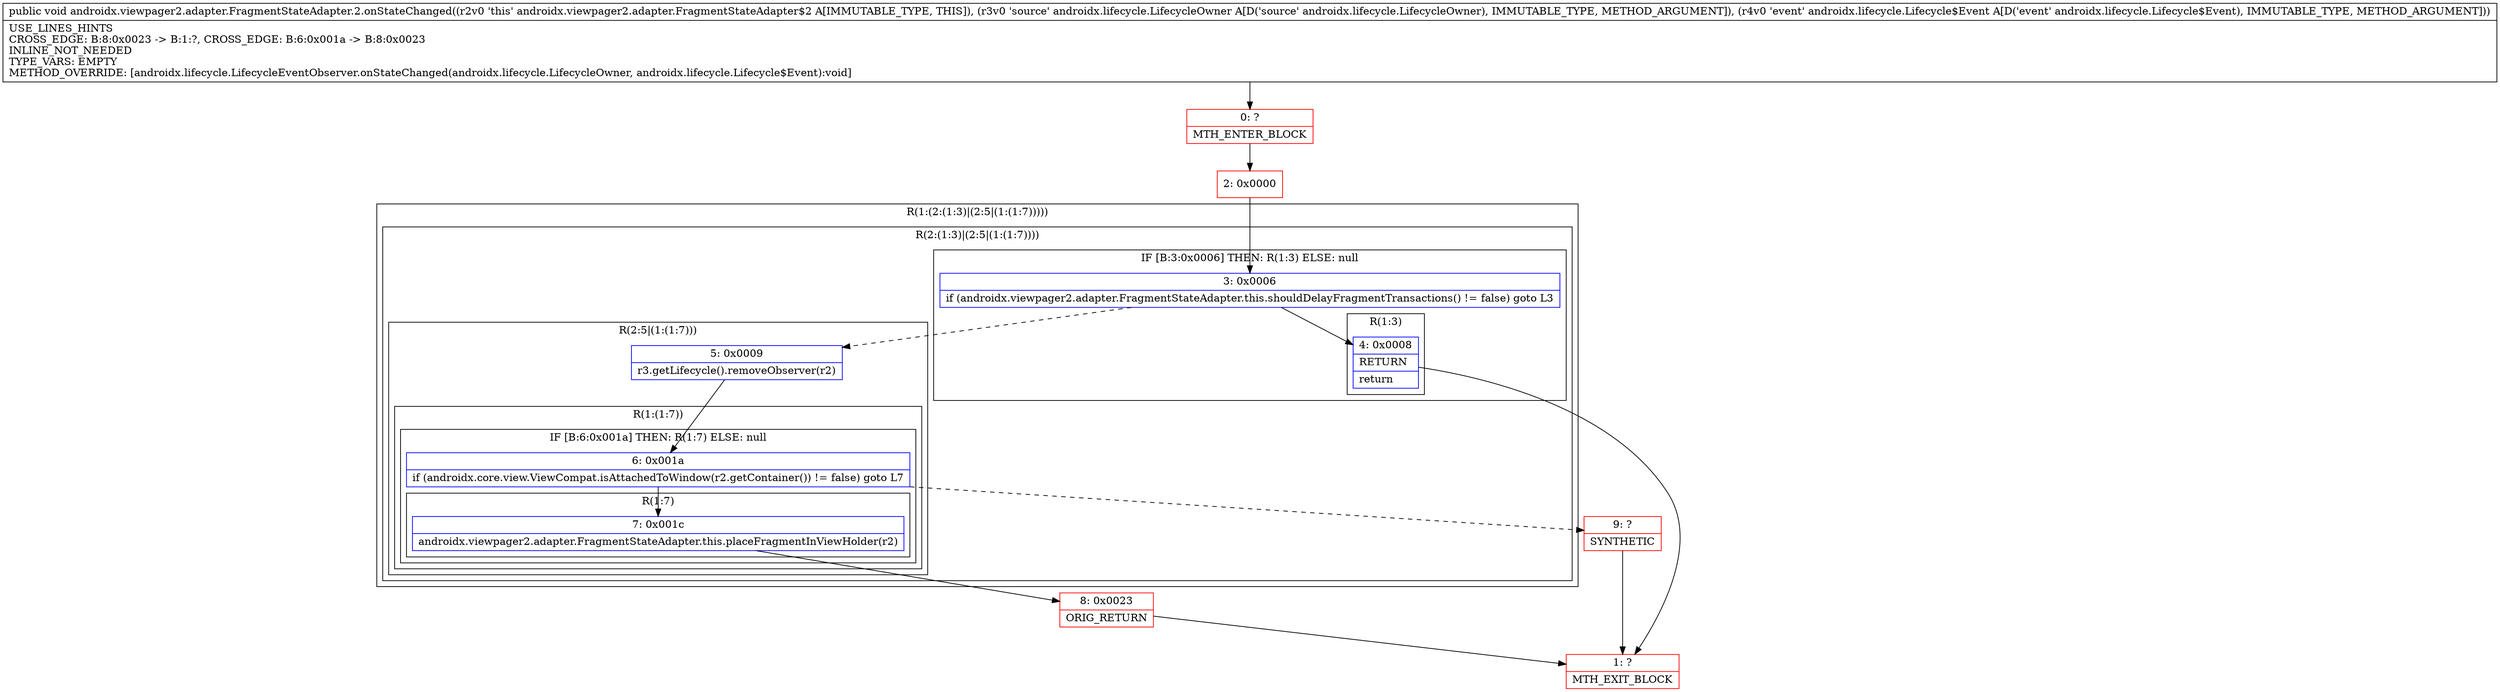 digraph "CFG forandroidx.viewpager2.adapter.FragmentStateAdapter.2.onStateChanged(Landroidx\/lifecycle\/LifecycleOwner;Landroidx\/lifecycle\/Lifecycle$Event;)V" {
subgraph cluster_Region_1294565051 {
label = "R(1:(2:(1:3)|(2:5|(1:(1:7)))))";
node [shape=record,color=blue];
subgraph cluster_Region_898749237 {
label = "R(2:(1:3)|(2:5|(1:(1:7))))";
node [shape=record,color=blue];
subgraph cluster_IfRegion_1766487802 {
label = "IF [B:3:0x0006] THEN: R(1:3) ELSE: null";
node [shape=record,color=blue];
Node_3 [shape=record,label="{3\:\ 0x0006|if (androidx.viewpager2.adapter.FragmentStateAdapter.this.shouldDelayFragmentTransactions() != false) goto L3\l}"];
subgraph cluster_Region_1667298329 {
label = "R(1:3)";
node [shape=record,color=blue];
Node_4 [shape=record,label="{4\:\ 0x0008|RETURN\l|return\l}"];
}
}
subgraph cluster_Region_1706721896 {
label = "R(2:5|(1:(1:7)))";
node [shape=record,color=blue];
Node_5 [shape=record,label="{5\:\ 0x0009|r3.getLifecycle().removeObserver(r2)\l}"];
subgraph cluster_Region_1586101649 {
label = "R(1:(1:7))";
node [shape=record,color=blue];
subgraph cluster_IfRegion_1682877724 {
label = "IF [B:6:0x001a] THEN: R(1:7) ELSE: null";
node [shape=record,color=blue];
Node_6 [shape=record,label="{6\:\ 0x001a|if (androidx.core.view.ViewCompat.isAttachedToWindow(r2.getContainer()) != false) goto L7\l}"];
subgraph cluster_Region_15359408 {
label = "R(1:7)";
node [shape=record,color=blue];
Node_7 [shape=record,label="{7\:\ 0x001c|androidx.viewpager2.adapter.FragmentStateAdapter.this.placeFragmentInViewHolder(r2)\l}"];
}
}
}
}
}
}
Node_0 [shape=record,color=red,label="{0\:\ ?|MTH_ENTER_BLOCK\l}"];
Node_2 [shape=record,color=red,label="{2\:\ 0x0000}"];
Node_1 [shape=record,color=red,label="{1\:\ ?|MTH_EXIT_BLOCK\l}"];
Node_8 [shape=record,color=red,label="{8\:\ 0x0023|ORIG_RETURN\l}"];
Node_9 [shape=record,color=red,label="{9\:\ ?|SYNTHETIC\l}"];
MethodNode[shape=record,label="{public void androidx.viewpager2.adapter.FragmentStateAdapter.2.onStateChanged((r2v0 'this' androidx.viewpager2.adapter.FragmentStateAdapter$2 A[IMMUTABLE_TYPE, THIS]), (r3v0 'source' androidx.lifecycle.LifecycleOwner A[D('source' androidx.lifecycle.LifecycleOwner), IMMUTABLE_TYPE, METHOD_ARGUMENT]), (r4v0 'event' androidx.lifecycle.Lifecycle$Event A[D('event' androidx.lifecycle.Lifecycle$Event), IMMUTABLE_TYPE, METHOD_ARGUMENT]))  | USE_LINES_HINTS\lCROSS_EDGE: B:8:0x0023 \-\> B:1:?, CROSS_EDGE: B:6:0x001a \-\> B:8:0x0023\lINLINE_NOT_NEEDED\lTYPE_VARS: EMPTY\lMETHOD_OVERRIDE: [androidx.lifecycle.LifecycleEventObserver.onStateChanged(androidx.lifecycle.LifecycleOwner, androidx.lifecycle.Lifecycle$Event):void]\l}"];
MethodNode -> Node_0;Node_3 -> Node_4;
Node_3 -> Node_5[style=dashed];
Node_4 -> Node_1;
Node_5 -> Node_6;
Node_6 -> Node_7;
Node_6 -> Node_9[style=dashed];
Node_7 -> Node_8;
Node_0 -> Node_2;
Node_2 -> Node_3;
Node_8 -> Node_1;
Node_9 -> Node_1;
}

